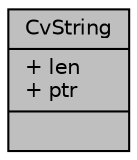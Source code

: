 digraph "CvString"
{
 // LATEX_PDF_SIZE
  edge [fontname="Helvetica",fontsize="10",labelfontname="Helvetica",labelfontsize="10"];
  node [fontname="Helvetica",fontsize="10",shape=record];
  Node1 [label="{CvString\n|+ len\l+ ptr\l|}",height=0.2,width=0.4,color="black", fillcolor="grey75", style="filled", fontcolor="black",tooltip=" "];
}
